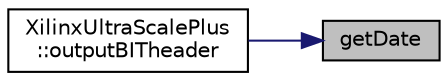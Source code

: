 digraph "getDate"
{
 // INTERACTIVE_SVG=YES
 // LATEX_PDF_SIZE
  edge [fontname="Helvetica",fontsize="10",labelfontname="Helvetica",labelfontsize="10"];
  node [fontname="Helvetica",fontsize="10",shape=record];
  rankdir="RL";
  Node1 [label="getDate",height=0.2,width=0.4,color="black", fillcolor="grey75", style="filled", fontcolor="black",tooltip=" "];
  Node1 -> Node2 [dir="back",color="midnightblue",fontsize="10",style="solid",fontname="Helvetica"];
  Node2 [label="XilinxUltraScalePlus\l::outputBITheader",height=0.2,width=0.4,color="black", fillcolor="white", style="filled",URL="$classXilinxUltraScalePlus.html#aaa5a3d294162289a97d4d100f52c2ea8",tooltip=" "];
}
